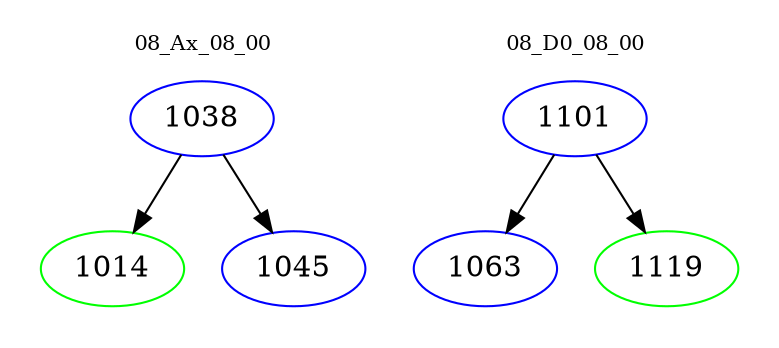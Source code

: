 digraph{
subgraph cluster_0 {
color = white
label = "08_Ax_08_00";
fontsize=10;
T0_1038 [label="1038", color="blue"]
T0_1038 -> T0_1014 [color="black"]
T0_1014 [label="1014", color="green"]
T0_1038 -> T0_1045 [color="black"]
T0_1045 [label="1045", color="blue"]
}
subgraph cluster_1 {
color = white
label = "08_D0_08_00";
fontsize=10;
T1_1101 [label="1101", color="blue"]
T1_1101 -> T1_1063 [color="black"]
T1_1063 [label="1063", color="blue"]
T1_1101 -> T1_1119 [color="black"]
T1_1119 [label="1119", color="green"]
}
}
